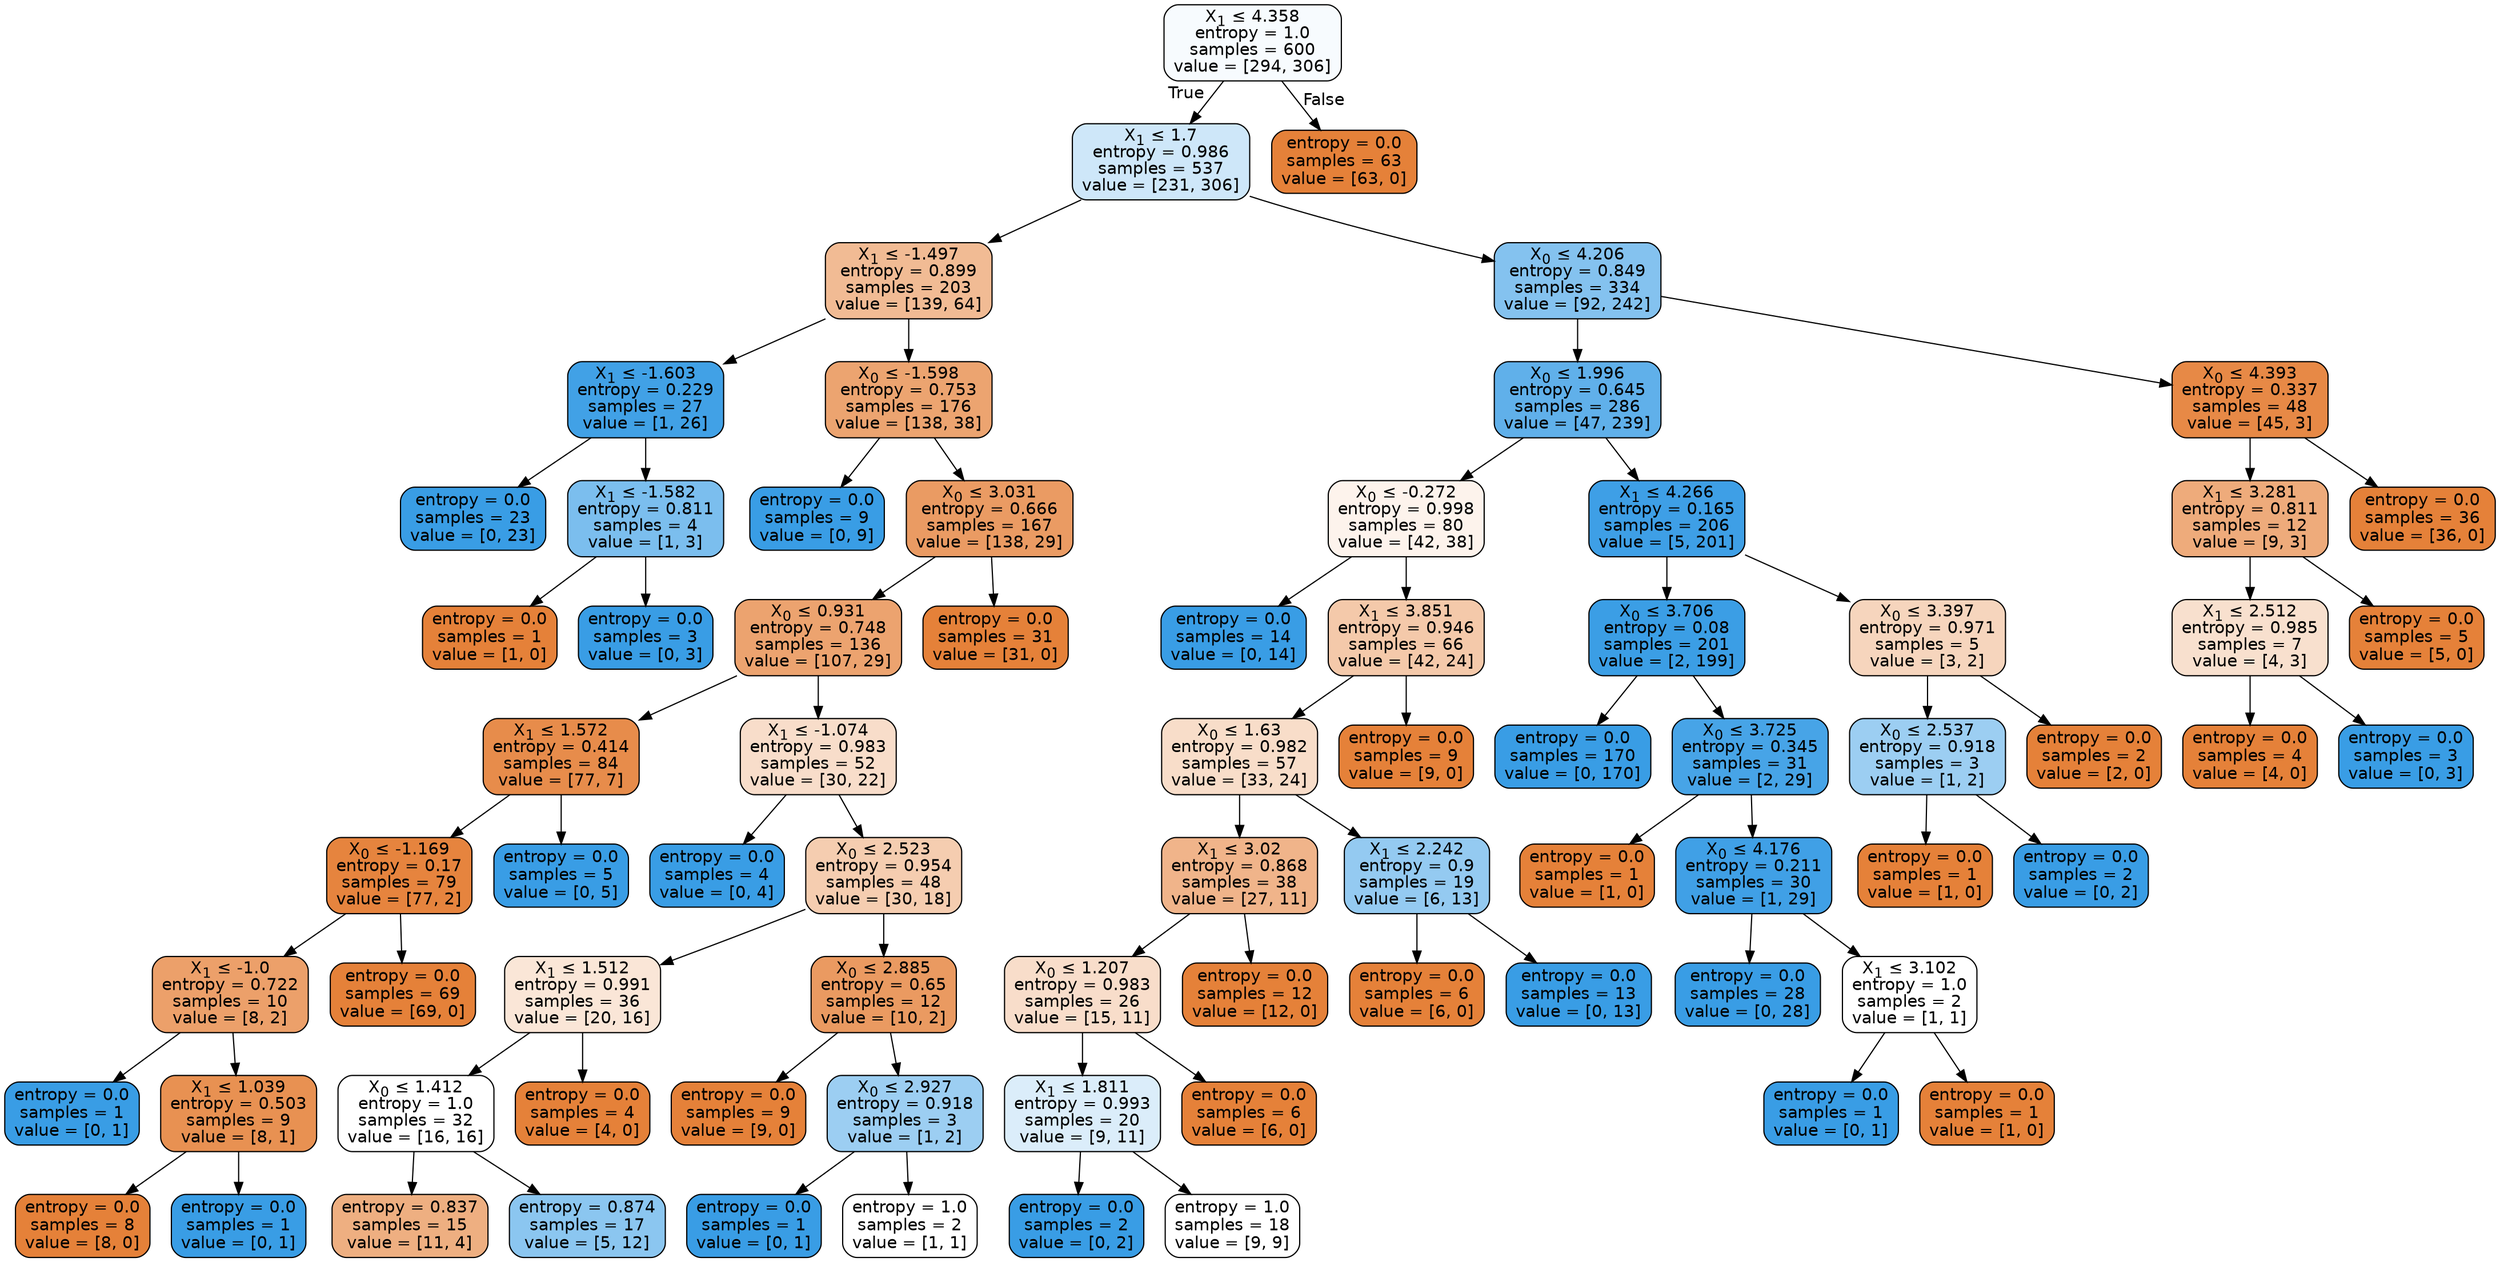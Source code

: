 digraph Tree {
node [shape=box, style="filled, rounded", color="black", fontname="helvetica"] ;
edge [fontname="helvetica"] ;
0 [label=<X<SUB>1</SUB> &le; 4.358<br/>entropy = 1.0<br/>samples = 600<br/>value = [294, 306]>, fillcolor="#f7fbfe"] ;
1 [label=<X<SUB>1</SUB> &le; 1.7<br/>entropy = 0.986<br/>samples = 537<br/>value = [231, 306]>, fillcolor="#cee7f9"] ;
0 -> 1 [labeldistance=2.5, labelangle=45, headlabel="True"] ;
2 [label=<X<SUB>1</SUB> &le; -1.497<br/>entropy = 0.899<br/>samples = 203<br/>value = [139, 64]>, fillcolor="#f1bb94"] ;
1 -> 2 ;
3 [label=<X<SUB>1</SUB> &le; -1.603<br/>entropy = 0.229<br/>samples = 27<br/>value = [1, 26]>, fillcolor="#41a1e6"] ;
2 -> 3 ;
4 [label=<entropy = 0.0<br/>samples = 23<br/>value = [0, 23]>, fillcolor="#399de5"] ;
3 -> 4 ;
5 [label=<X<SUB>1</SUB> &le; -1.582<br/>entropy = 0.811<br/>samples = 4<br/>value = [1, 3]>, fillcolor="#7bbeee"] ;
3 -> 5 ;
6 [label=<entropy = 0.0<br/>samples = 1<br/>value = [1, 0]>, fillcolor="#e58139"] ;
5 -> 6 ;
7 [label=<entropy = 0.0<br/>samples = 3<br/>value = [0, 3]>, fillcolor="#399de5"] ;
5 -> 7 ;
8 [label=<X<SUB>0</SUB> &le; -1.598<br/>entropy = 0.753<br/>samples = 176<br/>value = [138, 38]>, fillcolor="#eca470"] ;
2 -> 8 ;
9 [label=<entropy = 0.0<br/>samples = 9<br/>value = [0, 9]>, fillcolor="#399de5"] ;
8 -> 9 ;
10 [label=<X<SUB>0</SUB> &le; 3.031<br/>entropy = 0.666<br/>samples = 167<br/>value = [138, 29]>, fillcolor="#ea9b63"] ;
8 -> 10 ;
11 [label=<X<SUB>0</SUB> &le; 0.931<br/>entropy = 0.748<br/>samples = 136<br/>value = [107, 29]>, fillcolor="#eca36f"] ;
10 -> 11 ;
12 [label=<X<SUB>1</SUB> &le; 1.572<br/>entropy = 0.414<br/>samples = 84<br/>value = [77, 7]>, fillcolor="#e78c4b"] ;
11 -> 12 ;
13 [label=<X<SUB>0</SUB> &le; -1.169<br/>entropy = 0.17<br/>samples = 79<br/>value = [77, 2]>, fillcolor="#e6843e"] ;
12 -> 13 ;
14 [label=<X<SUB>1</SUB> &le; -1.0<br/>entropy = 0.722<br/>samples = 10<br/>value = [8, 2]>, fillcolor="#eca06a"] ;
13 -> 14 ;
15 [label=<entropy = 0.0<br/>samples = 1<br/>value = [0, 1]>, fillcolor="#399de5"] ;
14 -> 15 ;
16 [label=<X<SUB>1</SUB> &le; 1.039<br/>entropy = 0.503<br/>samples = 9<br/>value = [8, 1]>, fillcolor="#e89152"] ;
14 -> 16 ;
17 [label=<entropy = 0.0<br/>samples = 8<br/>value = [8, 0]>, fillcolor="#e58139"] ;
16 -> 17 ;
18 [label=<entropy = 0.0<br/>samples = 1<br/>value = [0, 1]>, fillcolor="#399de5"] ;
16 -> 18 ;
19 [label=<entropy = 0.0<br/>samples = 69<br/>value = [69, 0]>, fillcolor="#e58139"] ;
13 -> 19 ;
20 [label=<entropy = 0.0<br/>samples = 5<br/>value = [0, 5]>, fillcolor="#399de5"] ;
12 -> 20 ;
21 [label=<X<SUB>1</SUB> &le; -1.074<br/>entropy = 0.983<br/>samples = 52<br/>value = [30, 22]>, fillcolor="#f8ddca"] ;
11 -> 21 ;
22 [label=<entropy = 0.0<br/>samples = 4<br/>value = [0, 4]>, fillcolor="#399de5"] ;
21 -> 22 ;
23 [label=<X<SUB>0</SUB> &le; 2.523<br/>entropy = 0.954<br/>samples = 48<br/>value = [30, 18]>, fillcolor="#f5cdb0"] ;
21 -> 23 ;
24 [label=<X<SUB>1</SUB> &le; 1.512<br/>entropy = 0.991<br/>samples = 36<br/>value = [20, 16]>, fillcolor="#fae6d7"] ;
23 -> 24 ;
25 [label=<X<SUB>0</SUB> &le; 1.412<br/>entropy = 1.0<br/>samples = 32<br/>value = [16, 16]>, fillcolor="#ffffff"] ;
24 -> 25 ;
26 [label=<entropy = 0.837<br/>samples = 15<br/>value = [11, 4]>, fillcolor="#eeaf81"] ;
25 -> 26 ;
27 [label=<entropy = 0.874<br/>samples = 17<br/>value = [5, 12]>, fillcolor="#8bc6f0"] ;
25 -> 27 ;
28 [label=<entropy = 0.0<br/>samples = 4<br/>value = [4, 0]>, fillcolor="#e58139"] ;
24 -> 28 ;
29 [label=<X<SUB>0</SUB> &le; 2.885<br/>entropy = 0.65<br/>samples = 12<br/>value = [10, 2]>, fillcolor="#ea9a61"] ;
23 -> 29 ;
30 [label=<entropy = 0.0<br/>samples = 9<br/>value = [9, 0]>, fillcolor="#e58139"] ;
29 -> 30 ;
31 [label=<X<SUB>0</SUB> &le; 2.927<br/>entropy = 0.918<br/>samples = 3<br/>value = [1, 2]>, fillcolor="#9ccef2"] ;
29 -> 31 ;
32 [label=<entropy = 0.0<br/>samples = 1<br/>value = [0, 1]>, fillcolor="#399de5"] ;
31 -> 32 ;
33 [label=<entropy = 1.0<br/>samples = 2<br/>value = [1, 1]>, fillcolor="#ffffff"] ;
31 -> 33 ;
34 [label=<entropy = 0.0<br/>samples = 31<br/>value = [31, 0]>, fillcolor="#e58139"] ;
10 -> 34 ;
35 [label=<X<SUB>0</SUB> &le; 4.206<br/>entropy = 0.849<br/>samples = 334<br/>value = [92, 242]>, fillcolor="#84c2ef"] ;
1 -> 35 ;
36 [label=<X<SUB>0</SUB> &le; 1.996<br/>entropy = 0.645<br/>samples = 286<br/>value = [47, 239]>, fillcolor="#60b0ea"] ;
35 -> 36 ;
37 [label=<X<SUB>0</SUB> &le; -0.272<br/>entropy = 0.998<br/>samples = 80<br/>value = [42, 38]>, fillcolor="#fdf3ec"] ;
36 -> 37 ;
38 [label=<entropy = 0.0<br/>samples = 14<br/>value = [0, 14]>, fillcolor="#399de5"] ;
37 -> 38 ;
39 [label=<X<SUB>1</SUB> &le; 3.851<br/>entropy = 0.946<br/>samples = 66<br/>value = [42, 24]>, fillcolor="#f4c9aa"] ;
37 -> 39 ;
40 [label=<X<SUB>0</SUB> &le; 1.63<br/>entropy = 0.982<br/>samples = 57<br/>value = [33, 24]>, fillcolor="#f8ddc9"] ;
39 -> 40 ;
41 [label=<X<SUB>1</SUB> &le; 3.02<br/>entropy = 0.868<br/>samples = 38<br/>value = [27, 11]>, fillcolor="#f0b48a"] ;
40 -> 41 ;
42 [label=<X<SUB>0</SUB> &le; 1.207<br/>entropy = 0.983<br/>samples = 26<br/>value = [15, 11]>, fillcolor="#f8ddca"] ;
41 -> 42 ;
43 [label=<X<SUB>1</SUB> &le; 1.811<br/>entropy = 0.993<br/>samples = 20<br/>value = [9, 11]>, fillcolor="#dbedfa"] ;
42 -> 43 ;
44 [label=<entropy = 0.0<br/>samples = 2<br/>value = [0, 2]>, fillcolor="#399de5"] ;
43 -> 44 ;
45 [label=<entropy = 1.0<br/>samples = 18<br/>value = [9, 9]>, fillcolor="#ffffff"] ;
43 -> 45 ;
46 [label=<entropy = 0.0<br/>samples = 6<br/>value = [6, 0]>, fillcolor="#e58139"] ;
42 -> 46 ;
47 [label=<entropy = 0.0<br/>samples = 12<br/>value = [12, 0]>, fillcolor="#e58139"] ;
41 -> 47 ;
48 [label=<X<SUB>1</SUB> &le; 2.242<br/>entropy = 0.9<br/>samples = 19<br/>value = [6, 13]>, fillcolor="#94caf1"] ;
40 -> 48 ;
49 [label=<entropy = 0.0<br/>samples = 6<br/>value = [6, 0]>, fillcolor="#e58139"] ;
48 -> 49 ;
50 [label=<entropy = 0.0<br/>samples = 13<br/>value = [0, 13]>, fillcolor="#399de5"] ;
48 -> 50 ;
51 [label=<entropy = 0.0<br/>samples = 9<br/>value = [9, 0]>, fillcolor="#e58139"] ;
39 -> 51 ;
52 [label=<X<SUB>1</SUB> &le; 4.266<br/>entropy = 0.165<br/>samples = 206<br/>value = [5, 201]>, fillcolor="#3e9fe6"] ;
36 -> 52 ;
53 [label=<X<SUB>0</SUB> &le; 3.706<br/>entropy = 0.08<br/>samples = 201<br/>value = [2, 199]>, fillcolor="#3b9ee5"] ;
52 -> 53 ;
54 [label=<entropy = 0.0<br/>samples = 170<br/>value = [0, 170]>, fillcolor="#399de5"] ;
53 -> 54 ;
55 [label=<X<SUB>0</SUB> &le; 3.725<br/>entropy = 0.345<br/>samples = 31<br/>value = [2, 29]>, fillcolor="#47a4e7"] ;
53 -> 55 ;
56 [label=<entropy = 0.0<br/>samples = 1<br/>value = [1, 0]>, fillcolor="#e58139"] ;
55 -> 56 ;
57 [label=<X<SUB>0</SUB> &le; 4.176<br/>entropy = 0.211<br/>samples = 30<br/>value = [1, 29]>, fillcolor="#40a0e6"] ;
55 -> 57 ;
58 [label=<entropy = 0.0<br/>samples = 28<br/>value = [0, 28]>, fillcolor="#399de5"] ;
57 -> 58 ;
59 [label=<X<SUB>1</SUB> &le; 3.102<br/>entropy = 1.0<br/>samples = 2<br/>value = [1, 1]>, fillcolor="#ffffff"] ;
57 -> 59 ;
60 [label=<entropy = 0.0<br/>samples = 1<br/>value = [0, 1]>, fillcolor="#399de5"] ;
59 -> 60 ;
61 [label=<entropy = 0.0<br/>samples = 1<br/>value = [1, 0]>, fillcolor="#e58139"] ;
59 -> 61 ;
62 [label=<X<SUB>0</SUB> &le; 3.397<br/>entropy = 0.971<br/>samples = 5<br/>value = [3, 2]>, fillcolor="#f6d5bd"] ;
52 -> 62 ;
63 [label=<X<SUB>0</SUB> &le; 2.537<br/>entropy = 0.918<br/>samples = 3<br/>value = [1, 2]>, fillcolor="#9ccef2"] ;
62 -> 63 ;
64 [label=<entropy = 0.0<br/>samples = 1<br/>value = [1, 0]>, fillcolor="#e58139"] ;
63 -> 64 ;
65 [label=<entropy = 0.0<br/>samples = 2<br/>value = [0, 2]>, fillcolor="#399de5"] ;
63 -> 65 ;
66 [label=<entropy = 0.0<br/>samples = 2<br/>value = [2, 0]>, fillcolor="#e58139"] ;
62 -> 66 ;
67 [label=<X<SUB>0</SUB> &le; 4.393<br/>entropy = 0.337<br/>samples = 48<br/>value = [45, 3]>, fillcolor="#e78946"] ;
35 -> 67 ;
68 [label=<X<SUB>1</SUB> &le; 3.281<br/>entropy = 0.811<br/>samples = 12<br/>value = [9, 3]>, fillcolor="#eeab7b"] ;
67 -> 68 ;
69 [label=<X<SUB>1</SUB> &le; 2.512<br/>entropy = 0.985<br/>samples = 7<br/>value = [4, 3]>, fillcolor="#f8e0ce"] ;
68 -> 69 ;
70 [label=<entropy = 0.0<br/>samples = 4<br/>value = [4, 0]>, fillcolor="#e58139"] ;
69 -> 70 ;
71 [label=<entropy = 0.0<br/>samples = 3<br/>value = [0, 3]>, fillcolor="#399de5"] ;
69 -> 71 ;
72 [label=<entropy = 0.0<br/>samples = 5<br/>value = [5, 0]>, fillcolor="#e58139"] ;
68 -> 72 ;
73 [label=<entropy = 0.0<br/>samples = 36<br/>value = [36, 0]>, fillcolor="#e58139"] ;
67 -> 73 ;
74 [label=<entropy = 0.0<br/>samples = 63<br/>value = [63, 0]>, fillcolor="#e58139"] ;
0 -> 74 [labeldistance=2.5, labelangle=-45, headlabel="False"] ;
}